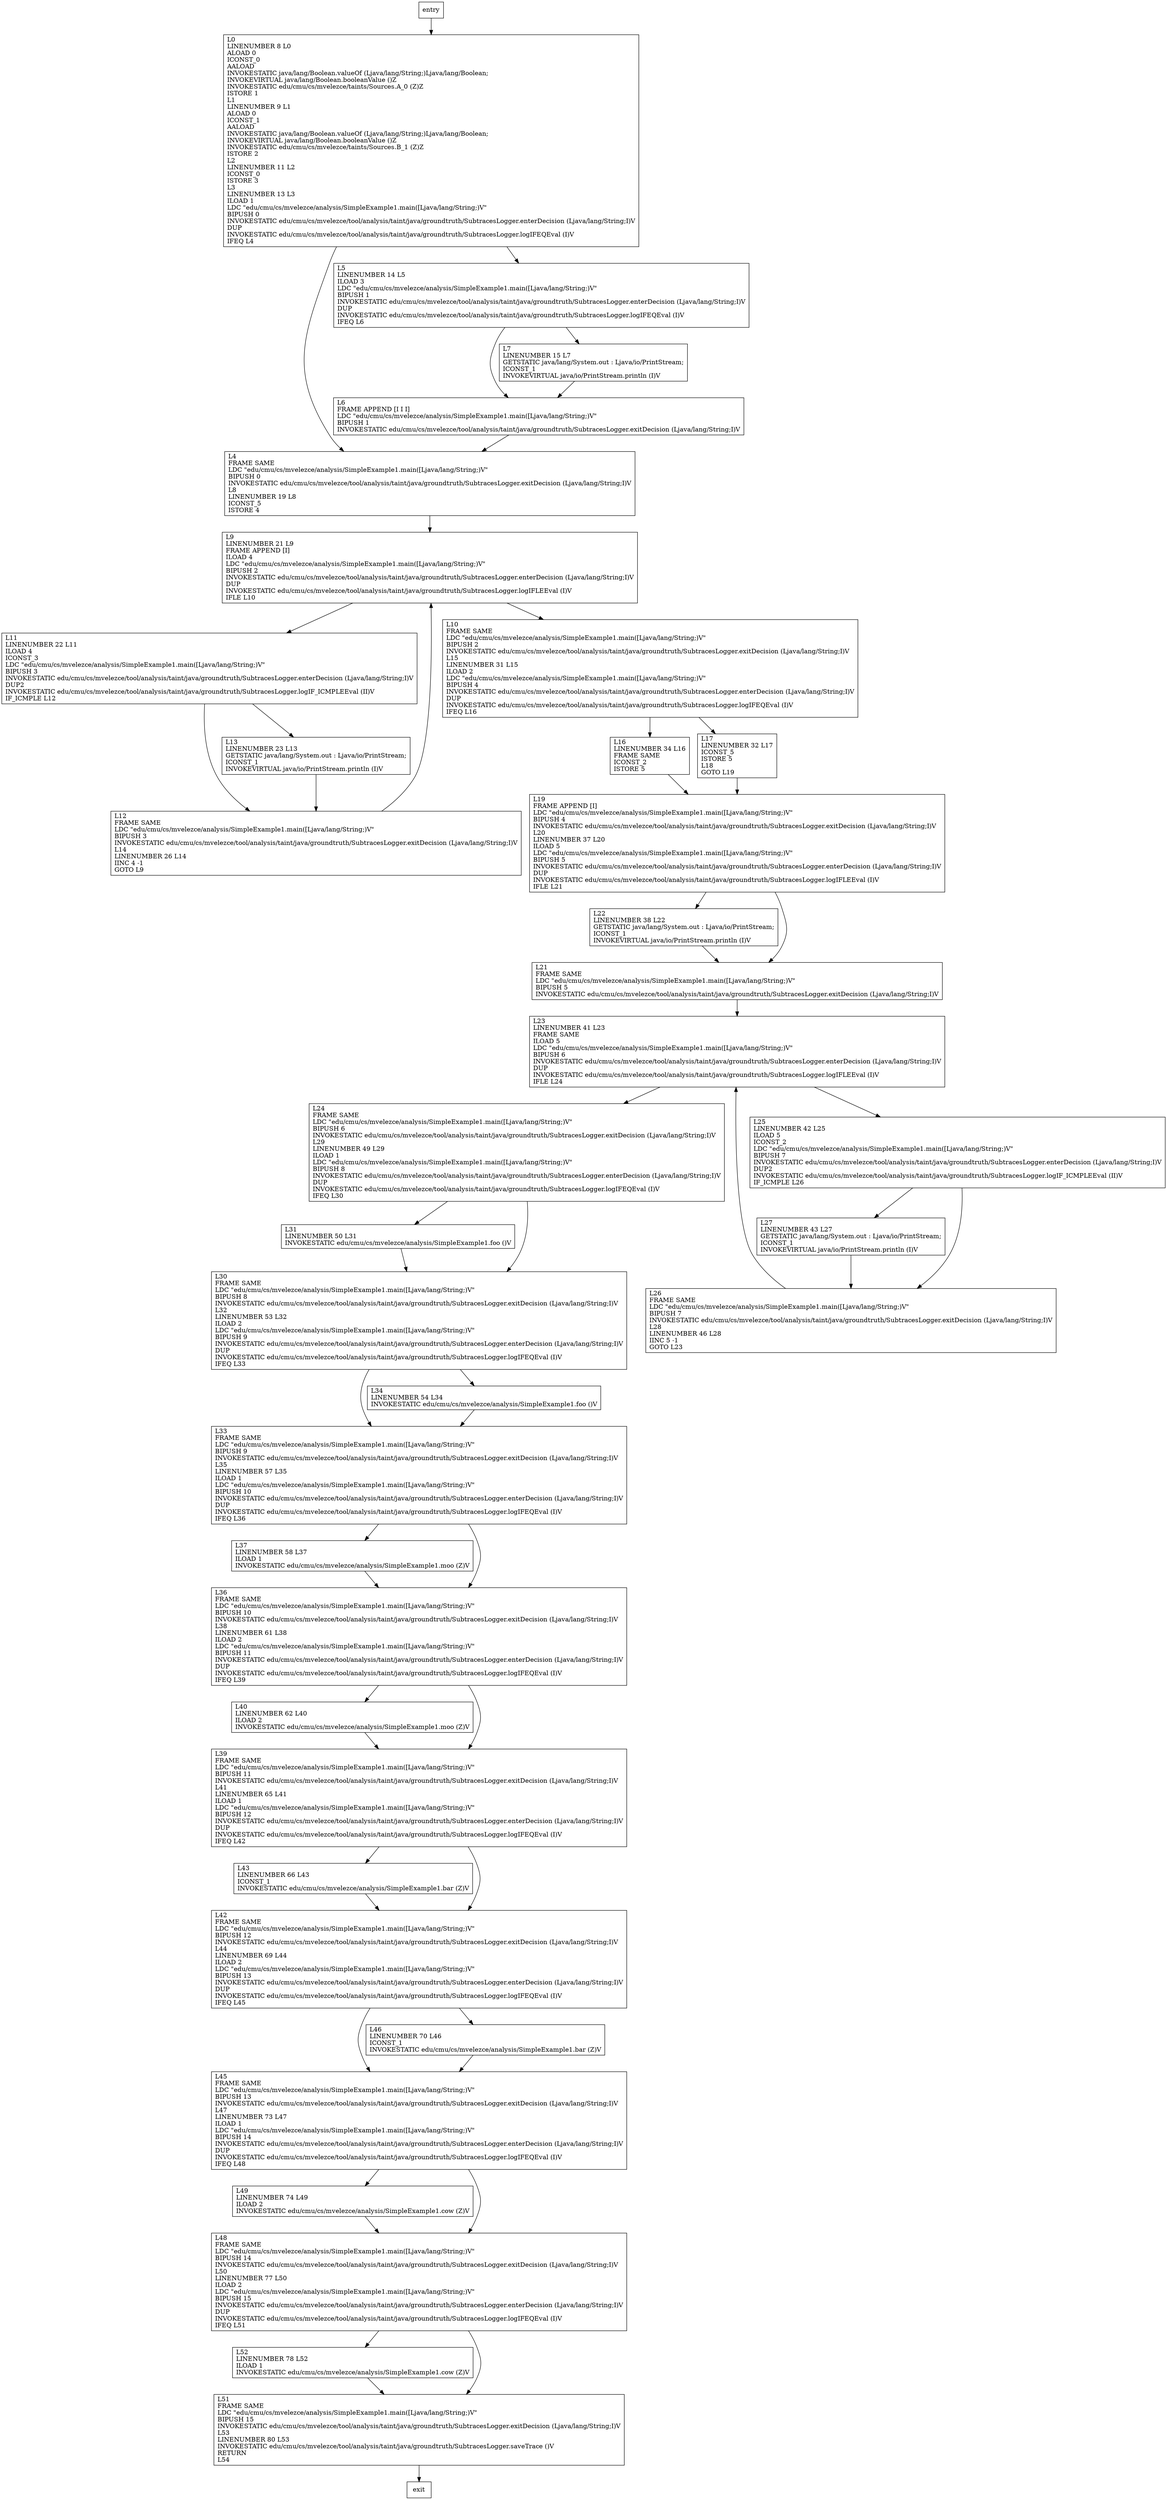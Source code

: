 digraph main {
node [shape=record];
1256299845 [label="L9\lLINENUMBER 21 L9\lFRAME APPEND [I]\lILOAD 4\lLDC \"edu/cmu/cs/mvelezce/analysis/SimpleExample1.main([Ljava/lang/String;)V\"\lBIPUSH 2\lINVOKESTATIC edu/cmu/cs/mvelezce/tool/analysis/taint/java/groundtruth/SubtracesLogger.enterDecision (Ljava/lang/String;I)V\lDUP\lINVOKESTATIC edu/cmu/cs/mvelezce/tool/analysis/taint/java/groundtruth/SubtracesLogger.logIFLEEval (I)V\lIFLE L10\l"];
501990232 [label="L37\lLINENUMBER 58 L37\lILOAD 1\lINVOKESTATIC edu/cmu/cs/mvelezce/analysis/SimpleExample1.moo (Z)V\l"];
1596914412 [label="L22\lLINENUMBER 38 L22\lGETSTATIC java/lang/System.out : Ljava/io/PrintStream;\lICONST_1\lINVOKEVIRTUAL java/io/PrintStream.println (I)V\l"];
1794812925 [label="L33\lFRAME SAME\lLDC \"edu/cmu/cs/mvelezce/analysis/SimpleExample1.main([Ljava/lang/String;)V\"\lBIPUSH 9\lINVOKESTATIC edu/cmu/cs/mvelezce/tool/analysis/taint/java/groundtruth/SubtracesLogger.exitDecision (Ljava/lang/String;I)V\lL35\lLINENUMBER 57 L35\lILOAD 1\lLDC \"edu/cmu/cs/mvelezce/analysis/SimpleExample1.main([Ljava/lang/String;)V\"\lBIPUSH 10\lINVOKESTATIC edu/cmu/cs/mvelezce/tool/analysis/taint/java/groundtruth/SubtracesLogger.enterDecision (Ljava/lang/String;I)V\lDUP\lINVOKESTATIC edu/cmu/cs/mvelezce/tool/analysis/taint/java/groundtruth/SubtracesLogger.logIFEQEval (I)V\lIFEQ L36\l"];
2057945030 [label="L49\lLINENUMBER 74 L49\lILOAD 2\lINVOKESTATIC edu/cmu/cs/mvelezce/analysis/SimpleExample1.cow (Z)V\l"];
532734552 [label="L16\lLINENUMBER 34 L16\lFRAME SAME\lICONST_2\lISTORE 5\l"];
1743367820 [label="L23\lLINENUMBER 41 L23\lFRAME SAME\lILOAD 5\lLDC \"edu/cmu/cs/mvelezce/analysis/SimpleExample1.main([Ljava/lang/String;)V\"\lBIPUSH 6\lINVOKESTATIC edu/cmu/cs/mvelezce/tool/analysis/taint/java/groundtruth/SubtracesLogger.enterDecision (Ljava/lang/String;I)V\lDUP\lINVOKESTATIC edu/cmu/cs/mvelezce/tool/analysis/taint/java/groundtruth/SubtracesLogger.logIFLEEval (I)V\lIFLE L24\l"];
2138822972 [label="L52\lLINENUMBER 78 L52\lILOAD 1\lINVOKESTATIC edu/cmu/cs/mvelezce/analysis/SimpleExample1.cow (Z)V\l"];
566909029 [label="L11\lLINENUMBER 22 L11\lILOAD 4\lICONST_3\lLDC \"edu/cmu/cs/mvelezce/analysis/SimpleExample1.main([Ljava/lang/String;)V\"\lBIPUSH 3\lINVOKESTATIC edu/cmu/cs/mvelezce/tool/analysis/taint/java/groundtruth/SubtracesLogger.enterDecision (Ljava/lang/String;I)V\lDUP2\lINVOKESTATIC edu/cmu/cs/mvelezce/tool/analysis/taint/java/groundtruth/SubtracesLogger.logIF_ICMPLEEval (II)V\lIF_ICMPLE L12\l"];
82147773 [label="L48\lFRAME SAME\lLDC \"edu/cmu/cs/mvelezce/analysis/SimpleExample1.main([Ljava/lang/String;)V\"\lBIPUSH 14\lINVOKESTATIC edu/cmu/cs/mvelezce/tool/analysis/taint/java/groundtruth/SubtracesLogger.exitDecision (Ljava/lang/String;I)V\lL50\lLINENUMBER 77 L50\lILOAD 2\lLDC \"edu/cmu/cs/mvelezce/analysis/SimpleExample1.main([Ljava/lang/String;)V\"\lBIPUSH 15\lINVOKESTATIC edu/cmu/cs/mvelezce/tool/analysis/taint/java/groundtruth/SubtracesLogger.enterDecision (Ljava/lang/String;I)V\lDUP\lINVOKESTATIC edu/cmu/cs/mvelezce/tool/analysis/taint/java/groundtruth/SubtracesLogger.logIFEQEval (I)V\lIFEQ L51\l"];
947237833 [label="L6\lFRAME APPEND [I I I]\lLDC \"edu/cmu/cs/mvelezce/analysis/SimpleExample1.main([Ljava/lang/String;)V\"\lBIPUSH 1\lINVOKESTATIC edu/cmu/cs/mvelezce/tool/analysis/taint/java/groundtruth/SubtracesLogger.exitDecision (Ljava/lang/String;I)V\l"];
1775434755 [label="L43\lLINENUMBER 66 L43\lICONST_1\lINVOKESTATIC edu/cmu/cs/mvelezce/analysis/SimpleExample1.bar (Z)V\l"];
1656980798 [label="L26\lFRAME SAME\lLDC \"edu/cmu/cs/mvelezce/analysis/SimpleExample1.main([Ljava/lang/String;)V\"\lBIPUSH 7\lINVOKESTATIC edu/cmu/cs/mvelezce/tool/analysis/taint/java/groundtruth/SubtracesLogger.exitDecision (Ljava/lang/String;I)V\lL28\lLINENUMBER 46 L28\lIINC 5 -1\lGOTO L23\l"];
342764009 [label="L34\lLINENUMBER 54 L34\lINVOKESTATIC edu/cmu/cs/mvelezce/analysis/SimpleExample1.foo ()V\l"];
1810020649 [label="L4\lFRAME SAME\lLDC \"edu/cmu/cs/mvelezce/analysis/SimpleExample1.main([Ljava/lang/String;)V\"\lBIPUSH 0\lINVOKESTATIC edu/cmu/cs/mvelezce/tool/analysis/taint/java/groundtruth/SubtracesLogger.exitDecision (Ljava/lang/String;I)V\lL8\lLINENUMBER 19 L8\lICONST_5\lISTORE 4\l"];
1203069597 [label="L40\lLINENUMBER 62 L40\lILOAD 2\lINVOKESTATIC edu/cmu/cs/mvelezce/analysis/SimpleExample1.moo (Z)V\l"];
1111121052 [label="L45\lFRAME SAME\lLDC \"edu/cmu/cs/mvelezce/analysis/SimpleExample1.main([Ljava/lang/String;)V\"\lBIPUSH 13\lINVOKESTATIC edu/cmu/cs/mvelezce/tool/analysis/taint/java/groundtruth/SubtracesLogger.exitDecision (Ljava/lang/String;I)V\lL47\lLINENUMBER 73 L47\lILOAD 1\lLDC \"edu/cmu/cs/mvelezce/analysis/SimpleExample1.main([Ljava/lang/String;)V\"\lBIPUSH 14\lINVOKESTATIC edu/cmu/cs/mvelezce/tool/analysis/taint/java/groundtruth/SubtracesLogger.enterDecision (Ljava/lang/String;I)V\lDUP\lINVOKESTATIC edu/cmu/cs/mvelezce/tool/analysis/taint/java/groundtruth/SubtracesLogger.logIFEQEval (I)V\lIFEQ L48\l"];
1824168117 [label="L17\lLINENUMBER 32 L17\lICONST_5\lISTORE 5\lL18\lGOTO L19\l"];
787972044 [label="L46\lLINENUMBER 70 L46\lICONST_1\lINVOKESTATIC edu/cmu/cs/mvelezce/analysis/SimpleExample1.bar (Z)V\l"];
746732989 [label="L5\lLINENUMBER 14 L5\lILOAD 3\lLDC \"edu/cmu/cs/mvelezce/analysis/SimpleExample1.main([Ljava/lang/String;)V\"\lBIPUSH 1\lINVOKESTATIC edu/cmu/cs/mvelezce/tool/analysis/taint/java/groundtruth/SubtracesLogger.enterDecision (Ljava/lang/String;I)V\lDUP\lINVOKESTATIC edu/cmu/cs/mvelezce/tool/analysis/taint/java/groundtruth/SubtracesLogger.logIFEQEval (I)V\lIFEQ L6\l"];
1999841739 [label="L7\lLINENUMBER 15 L7\lGETSTATIC java/lang/System.out : Ljava/io/PrintStream;\lICONST_1\lINVOKEVIRTUAL java/io/PrintStream.println (I)V\l"];
884235969 [label="L10\lFRAME SAME\lLDC \"edu/cmu/cs/mvelezce/analysis/SimpleExample1.main([Ljava/lang/String;)V\"\lBIPUSH 2\lINVOKESTATIC edu/cmu/cs/mvelezce/tool/analysis/taint/java/groundtruth/SubtracesLogger.exitDecision (Ljava/lang/String;I)V\lL15\lLINENUMBER 31 L15\lILOAD 2\lLDC \"edu/cmu/cs/mvelezce/analysis/SimpleExample1.main([Ljava/lang/String;)V\"\lBIPUSH 4\lINVOKESTATIC edu/cmu/cs/mvelezce/tool/analysis/taint/java/groundtruth/SubtracesLogger.enterDecision (Ljava/lang/String;I)V\lDUP\lINVOKESTATIC edu/cmu/cs/mvelezce/tool/analysis/taint/java/groundtruth/SubtracesLogger.logIFEQEval (I)V\lIFEQ L16\l"];
160757757 [label="L13\lLINENUMBER 23 L13\lGETSTATIC java/lang/System.out : Ljava/io/PrintStream;\lICONST_1\lINVOKEVIRTUAL java/io/PrintStream.println (I)V\l"];
1206129258 [label="L21\lFRAME SAME\lLDC \"edu/cmu/cs/mvelezce/analysis/SimpleExample1.main([Ljava/lang/String;)V\"\lBIPUSH 5\lINVOKESTATIC edu/cmu/cs/mvelezce/tool/analysis/taint/java/groundtruth/SubtracesLogger.exitDecision (Ljava/lang/String;I)V\l"];
77294419 [label="L31\lLINENUMBER 50 L31\lINVOKESTATIC edu/cmu/cs/mvelezce/analysis/SimpleExample1.foo ()V\l"];
129340894 [label="L24\lFRAME SAME\lLDC \"edu/cmu/cs/mvelezce/analysis/SimpleExample1.main([Ljava/lang/String;)V\"\lBIPUSH 6\lINVOKESTATIC edu/cmu/cs/mvelezce/tool/analysis/taint/java/groundtruth/SubtracesLogger.exitDecision (Ljava/lang/String;I)V\lL29\lLINENUMBER 49 L29\lILOAD 1\lLDC \"edu/cmu/cs/mvelezce/analysis/SimpleExample1.main([Ljava/lang/String;)V\"\lBIPUSH 8\lINVOKESTATIC edu/cmu/cs/mvelezce/tool/analysis/taint/java/groundtruth/SubtracesLogger.enterDecision (Ljava/lang/String;I)V\lDUP\lINVOKESTATIC edu/cmu/cs/mvelezce/tool/analysis/taint/java/groundtruth/SubtracesLogger.logIFEQEval (I)V\lIFEQ L30\l"];
1613078528 [label="L25\lLINENUMBER 42 L25\lILOAD 5\lICONST_2\lLDC \"edu/cmu/cs/mvelezce/analysis/SimpleExample1.main([Ljava/lang/String;)V\"\lBIPUSH 7\lINVOKESTATIC edu/cmu/cs/mvelezce/tool/analysis/taint/java/groundtruth/SubtracesLogger.enterDecision (Ljava/lang/String;I)V\lDUP2\lINVOKESTATIC edu/cmu/cs/mvelezce/tool/analysis/taint/java/groundtruth/SubtracesLogger.logIF_ICMPLEEval (II)V\lIF_ICMPLE L26\l"];
1123412390 [label="L36\lFRAME SAME\lLDC \"edu/cmu/cs/mvelezce/analysis/SimpleExample1.main([Ljava/lang/String;)V\"\lBIPUSH 10\lINVOKESTATIC edu/cmu/cs/mvelezce/tool/analysis/taint/java/groundtruth/SubtracesLogger.exitDecision (Ljava/lang/String;I)V\lL38\lLINENUMBER 61 L38\lILOAD 2\lLDC \"edu/cmu/cs/mvelezce/analysis/SimpleExample1.main([Ljava/lang/String;)V\"\lBIPUSH 11\lINVOKESTATIC edu/cmu/cs/mvelezce/tool/analysis/taint/java/groundtruth/SubtracesLogger.enterDecision (Ljava/lang/String;I)V\lDUP\lINVOKESTATIC edu/cmu/cs/mvelezce/tool/analysis/taint/java/groundtruth/SubtracesLogger.logIFEQEval (I)V\lIFEQ L39\l"];
1232336861 [label="L30\lFRAME SAME\lLDC \"edu/cmu/cs/mvelezce/analysis/SimpleExample1.main([Ljava/lang/String;)V\"\lBIPUSH 8\lINVOKESTATIC edu/cmu/cs/mvelezce/tool/analysis/taint/java/groundtruth/SubtracesLogger.exitDecision (Ljava/lang/String;I)V\lL32\lLINENUMBER 53 L32\lILOAD 2\lLDC \"edu/cmu/cs/mvelezce/analysis/SimpleExample1.main([Ljava/lang/String;)V\"\lBIPUSH 9\lINVOKESTATIC edu/cmu/cs/mvelezce/tool/analysis/taint/java/groundtruth/SubtracesLogger.enterDecision (Ljava/lang/String;I)V\lDUP\lINVOKESTATIC edu/cmu/cs/mvelezce/tool/analysis/taint/java/groundtruth/SubtracesLogger.logIFEQEval (I)V\lIFEQ L33\l"];
577840731 [label="L39\lFRAME SAME\lLDC \"edu/cmu/cs/mvelezce/analysis/SimpleExample1.main([Ljava/lang/String;)V\"\lBIPUSH 11\lINVOKESTATIC edu/cmu/cs/mvelezce/tool/analysis/taint/java/groundtruth/SubtracesLogger.exitDecision (Ljava/lang/String;I)V\lL41\lLINENUMBER 65 L41\lILOAD 1\lLDC \"edu/cmu/cs/mvelezce/analysis/SimpleExample1.main([Ljava/lang/String;)V\"\lBIPUSH 12\lINVOKESTATIC edu/cmu/cs/mvelezce/tool/analysis/taint/java/groundtruth/SubtracesLogger.enterDecision (Ljava/lang/String;I)V\lDUP\lINVOKESTATIC edu/cmu/cs/mvelezce/tool/analysis/taint/java/groundtruth/SubtracesLogger.logIFEQEval (I)V\lIFEQ L42\l"];
1767975844 [label="L19\lFRAME APPEND [I]\lLDC \"edu/cmu/cs/mvelezce/analysis/SimpleExample1.main([Ljava/lang/String;)V\"\lBIPUSH 4\lINVOKESTATIC edu/cmu/cs/mvelezce/tool/analysis/taint/java/groundtruth/SubtracesLogger.exitDecision (Ljava/lang/String;I)V\lL20\lLINENUMBER 37 L20\lILOAD 5\lLDC \"edu/cmu/cs/mvelezce/analysis/SimpleExample1.main([Ljava/lang/String;)V\"\lBIPUSH 5\lINVOKESTATIC edu/cmu/cs/mvelezce/tool/analysis/taint/java/groundtruth/SubtracesLogger.enterDecision (Ljava/lang/String;I)V\lDUP\lINVOKESTATIC edu/cmu/cs/mvelezce/tool/analysis/taint/java/groundtruth/SubtracesLogger.logIFLEEval (I)V\lIFLE L21\l"];
1331253478 [label="L12\lFRAME SAME\lLDC \"edu/cmu/cs/mvelezce/analysis/SimpleExample1.main([Ljava/lang/String;)V\"\lBIPUSH 3\lINVOKESTATIC edu/cmu/cs/mvelezce/tool/analysis/taint/java/groundtruth/SubtracesLogger.exitDecision (Ljava/lang/String;I)V\lL14\lLINENUMBER 26 L14\lIINC 4 -1\lGOTO L9\l"];
1793573555 [label="L51\lFRAME SAME\lLDC \"edu/cmu/cs/mvelezce/analysis/SimpleExample1.main([Ljava/lang/String;)V\"\lBIPUSH 15\lINVOKESTATIC edu/cmu/cs/mvelezce/tool/analysis/taint/java/groundtruth/SubtracesLogger.exitDecision (Ljava/lang/String;I)V\lL53\lLINENUMBER 80 L53\lINVOKESTATIC edu/cmu/cs/mvelezce/tool/analysis/taint/java/groundtruth/SubtracesLogger.saveTrace ()V\lRETURN\lL54\l"];
1215618930 [label="L27\lLINENUMBER 43 L27\lGETSTATIC java/lang/System.out : Ljava/io/PrintStream;\lICONST_1\lINVOKEVIRTUAL java/io/PrintStream.println (I)V\l"];
632116376 [label="L0\lLINENUMBER 8 L0\lALOAD 0\lICONST_0\lAALOAD\lINVOKESTATIC java/lang/Boolean.valueOf (Ljava/lang/String;)Ljava/lang/Boolean;\lINVOKEVIRTUAL java/lang/Boolean.booleanValue ()Z\lINVOKESTATIC edu/cmu/cs/mvelezce/taints/Sources.A_0 (Z)Z\lISTORE 1\lL1\lLINENUMBER 9 L1\lALOAD 0\lICONST_1\lAALOAD\lINVOKESTATIC java/lang/Boolean.valueOf (Ljava/lang/String;)Ljava/lang/Boolean;\lINVOKEVIRTUAL java/lang/Boolean.booleanValue ()Z\lINVOKESTATIC edu/cmu/cs/mvelezce/taints/Sources.B_1 (Z)Z\lISTORE 2\lL2\lLINENUMBER 11 L2\lICONST_0\lISTORE 3\lL3\lLINENUMBER 13 L3\lILOAD 1\lLDC \"edu/cmu/cs/mvelezce/analysis/SimpleExample1.main([Ljava/lang/String;)V\"\lBIPUSH 0\lINVOKESTATIC edu/cmu/cs/mvelezce/tool/analysis/taint/java/groundtruth/SubtracesLogger.enterDecision (Ljava/lang/String;I)V\lDUP\lINVOKESTATIC edu/cmu/cs/mvelezce/tool/analysis/taint/java/groundtruth/SubtracesLogger.logIFEQEval (I)V\lIFEQ L4\l"];
710941460 [label="L42\lFRAME SAME\lLDC \"edu/cmu/cs/mvelezce/analysis/SimpleExample1.main([Ljava/lang/String;)V\"\lBIPUSH 12\lINVOKESTATIC edu/cmu/cs/mvelezce/tool/analysis/taint/java/groundtruth/SubtracesLogger.exitDecision (Ljava/lang/String;I)V\lL44\lLINENUMBER 69 L44\lILOAD 2\lLDC \"edu/cmu/cs/mvelezce/analysis/SimpleExample1.main([Ljava/lang/String;)V\"\lBIPUSH 13\lINVOKESTATIC edu/cmu/cs/mvelezce/tool/analysis/taint/java/groundtruth/SubtracesLogger.enterDecision (Ljava/lang/String;I)V\lDUP\lINVOKESTATIC edu/cmu/cs/mvelezce/tool/analysis/taint/java/groundtruth/SubtracesLogger.logIFEQEval (I)V\lIFEQ L45\l"];
entry;
exit;
1256299845 -> 884235969;
1256299845 -> 566909029;
501990232 -> 1123412390;
1596914412 -> 1206129258;
1794812925 -> 1123412390;
1794812925 -> 501990232;
2057945030 -> 82147773;
532734552 -> 1767975844;
1743367820 -> 129340894;
1743367820 -> 1613078528;
2138822972 -> 1793573555;
566909029 -> 1331253478;
566909029 -> 160757757;
82147773 -> 2138822972;
82147773 -> 1793573555;
947237833 -> 1810020649;
1775434755 -> 710941460;
1656980798 -> 1743367820;
342764009 -> 1794812925;
1810020649 -> 1256299845;
1203069597 -> 577840731;
1111121052 -> 82147773;
1111121052 -> 2057945030;
1824168117 -> 1767975844;
787972044 -> 1111121052;
746732989 -> 1999841739;
746732989 -> 947237833;
1999841739 -> 947237833;
884235969 -> 1824168117;
884235969 -> 532734552;
160757757 -> 1331253478;
1206129258 -> 1743367820;
77294419 -> 1232336861;
129340894 -> 1232336861;
129340894 -> 77294419;
1613078528 -> 1656980798;
1613078528 -> 1215618930;
1123412390 -> 577840731;
1123412390 -> 1203069597;
entry -> 632116376;
1232336861 -> 1794812925;
1232336861 -> 342764009;
577840731 -> 1775434755;
577840731 -> 710941460;
1767975844 -> 1596914412;
1767975844 -> 1206129258;
1331253478 -> 1256299845;
1793573555 -> exit;
1215618930 -> 1656980798;
632116376 -> 1810020649;
632116376 -> 746732989;
710941460 -> 1111121052;
710941460 -> 787972044;
}
